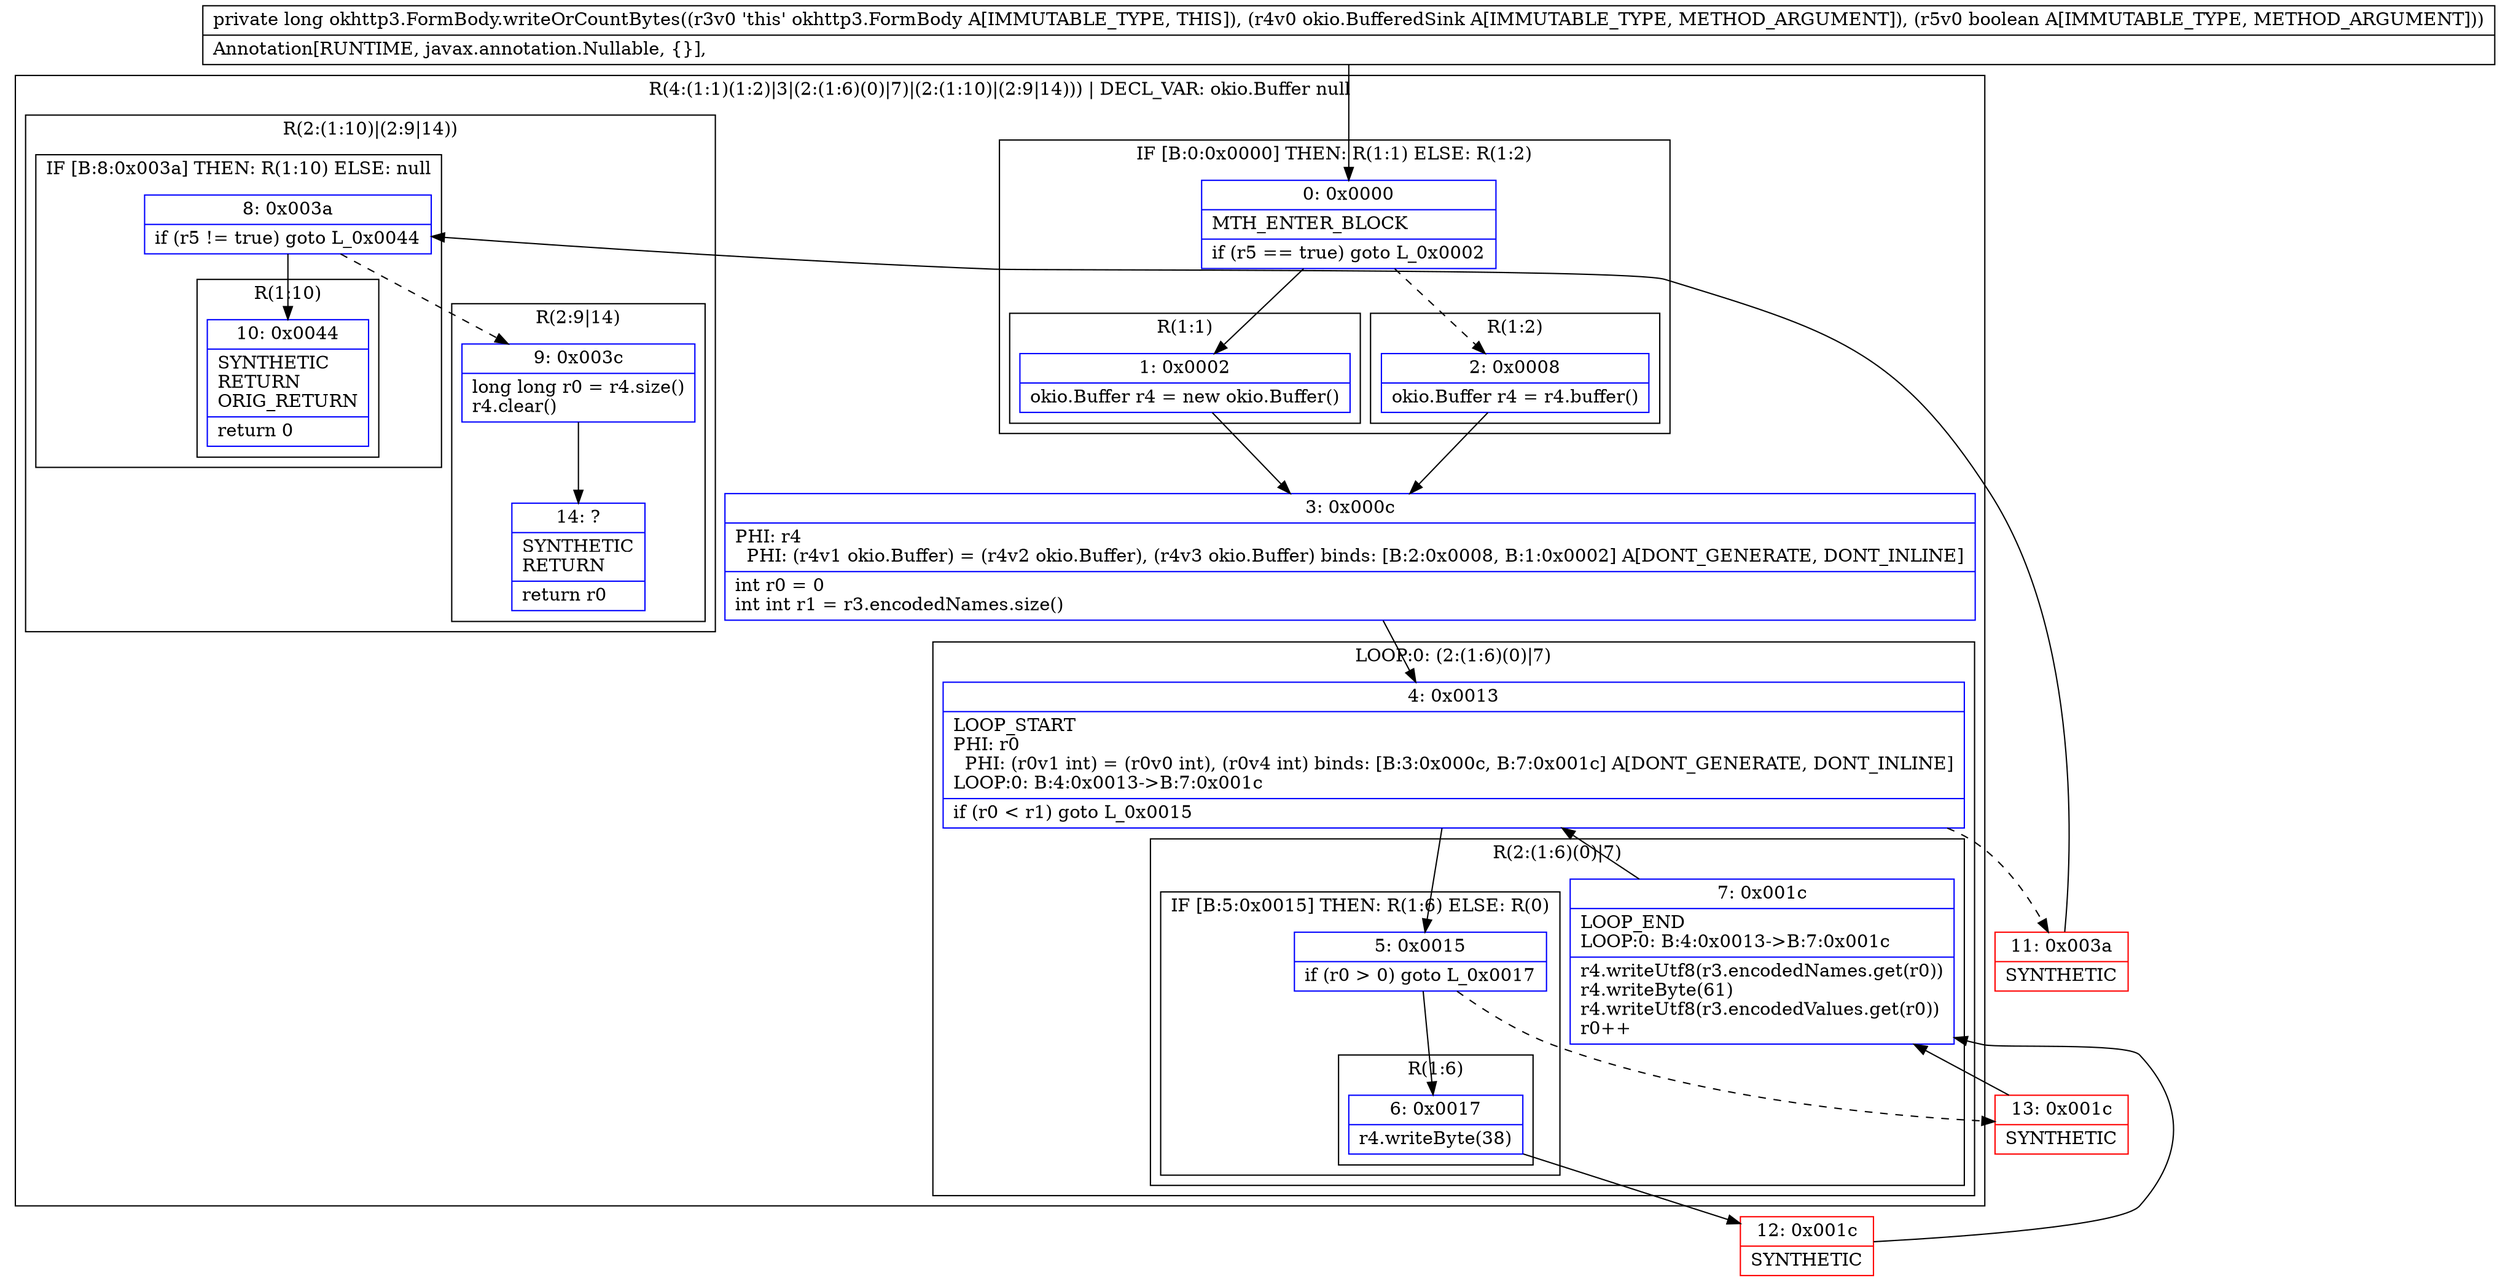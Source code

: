 digraph "CFG forokhttp3.FormBody.writeOrCountBytes(Lokio\/BufferedSink;Z)J" {
subgraph cluster_Region_2091261828 {
label = "R(4:(1:1)(1:2)|3|(2:(1:6)(0)|7)|(2:(1:10)|(2:9|14))) | DECL_VAR: okio.Buffer null\l";
node [shape=record,color=blue];
subgraph cluster_IfRegion_423864778 {
label = "IF [B:0:0x0000] THEN: R(1:1) ELSE: R(1:2)";
node [shape=record,color=blue];
Node_0 [shape=record,label="{0\:\ 0x0000|MTH_ENTER_BLOCK\l|if (r5 == true) goto L_0x0002\l}"];
subgraph cluster_Region_467750895 {
label = "R(1:1)";
node [shape=record,color=blue];
Node_1 [shape=record,label="{1\:\ 0x0002|okio.Buffer r4 = new okio.Buffer()\l}"];
}
subgraph cluster_Region_1159999679 {
label = "R(1:2)";
node [shape=record,color=blue];
Node_2 [shape=record,label="{2\:\ 0x0008|okio.Buffer r4 = r4.buffer()\l}"];
}
}
Node_3 [shape=record,label="{3\:\ 0x000c|PHI: r4 \l  PHI: (r4v1 okio.Buffer) = (r4v2 okio.Buffer), (r4v3 okio.Buffer) binds: [B:2:0x0008, B:1:0x0002] A[DONT_GENERATE, DONT_INLINE]\l|int r0 = 0\lint int r1 = r3.encodedNames.size()\l}"];
subgraph cluster_LoopRegion_659977789 {
label = "LOOP:0: (2:(1:6)(0)|7)";
node [shape=record,color=blue];
Node_4 [shape=record,label="{4\:\ 0x0013|LOOP_START\lPHI: r0 \l  PHI: (r0v1 int) = (r0v0 int), (r0v4 int) binds: [B:3:0x000c, B:7:0x001c] A[DONT_GENERATE, DONT_INLINE]\lLOOP:0: B:4:0x0013\-\>B:7:0x001c\l|if (r0 \< r1) goto L_0x0015\l}"];
subgraph cluster_Region_1133710240 {
label = "R(2:(1:6)(0)|7)";
node [shape=record,color=blue];
subgraph cluster_IfRegion_1386002954 {
label = "IF [B:5:0x0015] THEN: R(1:6) ELSE: R(0)";
node [shape=record,color=blue];
Node_5 [shape=record,label="{5\:\ 0x0015|if (r0 \> 0) goto L_0x0017\l}"];
subgraph cluster_Region_508540650 {
label = "R(1:6)";
node [shape=record,color=blue];
Node_6 [shape=record,label="{6\:\ 0x0017|r4.writeByte(38)\l}"];
}
subgraph cluster_Region_403967272 {
label = "R(0)";
node [shape=record,color=blue];
}
}
Node_7 [shape=record,label="{7\:\ 0x001c|LOOP_END\lLOOP:0: B:4:0x0013\-\>B:7:0x001c\l|r4.writeUtf8(r3.encodedNames.get(r0))\lr4.writeByte(61)\lr4.writeUtf8(r3.encodedValues.get(r0))\lr0++\l}"];
}
}
subgraph cluster_Region_1857712292 {
label = "R(2:(1:10)|(2:9|14))";
node [shape=record,color=blue];
subgraph cluster_IfRegion_1790155072 {
label = "IF [B:8:0x003a] THEN: R(1:10) ELSE: null";
node [shape=record,color=blue];
Node_8 [shape=record,label="{8\:\ 0x003a|if (r5 != true) goto L_0x0044\l}"];
subgraph cluster_Region_153655834 {
label = "R(1:10)";
node [shape=record,color=blue];
Node_10 [shape=record,label="{10\:\ 0x0044|SYNTHETIC\lRETURN\lORIG_RETURN\l|return 0\l}"];
}
}
subgraph cluster_Region_504026594 {
label = "R(2:9|14)";
node [shape=record,color=blue];
Node_9 [shape=record,label="{9\:\ 0x003c|long long r0 = r4.size()\lr4.clear()\l}"];
Node_14 [shape=record,label="{14\:\ ?|SYNTHETIC\lRETURN\l|return r0\l}"];
}
}
}
Node_11 [shape=record,color=red,label="{11\:\ 0x003a|SYNTHETIC\l}"];
Node_12 [shape=record,color=red,label="{12\:\ 0x001c|SYNTHETIC\l}"];
Node_13 [shape=record,color=red,label="{13\:\ 0x001c|SYNTHETIC\l}"];
MethodNode[shape=record,label="{private long okhttp3.FormBody.writeOrCountBytes((r3v0 'this' okhttp3.FormBody A[IMMUTABLE_TYPE, THIS]), (r4v0 okio.BufferedSink A[IMMUTABLE_TYPE, METHOD_ARGUMENT]), (r5v0 boolean A[IMMUTABLE_TYPE, METHOD_ARGUMENT]))  | Annotation[RUNTIME, javax.annotation.Nullable, \{\}], \l}"];
MethodNode -> Node_0;
Node_0 -> Node_1;
Node_0 -> Node_2[style=dashed];
Node_1 -> Node_3;
Node_2 -> Node_3;
Node_3 -> Node_4;
Node_4 -> Node_5;
Node_4 -> Node_11[style=dashed];
Node_5 -> Node_6;
Node_5 -> Node_13[style=dashed];
Node_6 -> Node_12;
Node_7 -> Node_4;
Node_8 -> Node_9[style=dashed];
Node_8 -> Node_10;
Node_9 -> Node_14;
Node_11 -> Node_8;
Node_12 -> Node_7;
Node_13 -> Node_7;
}

